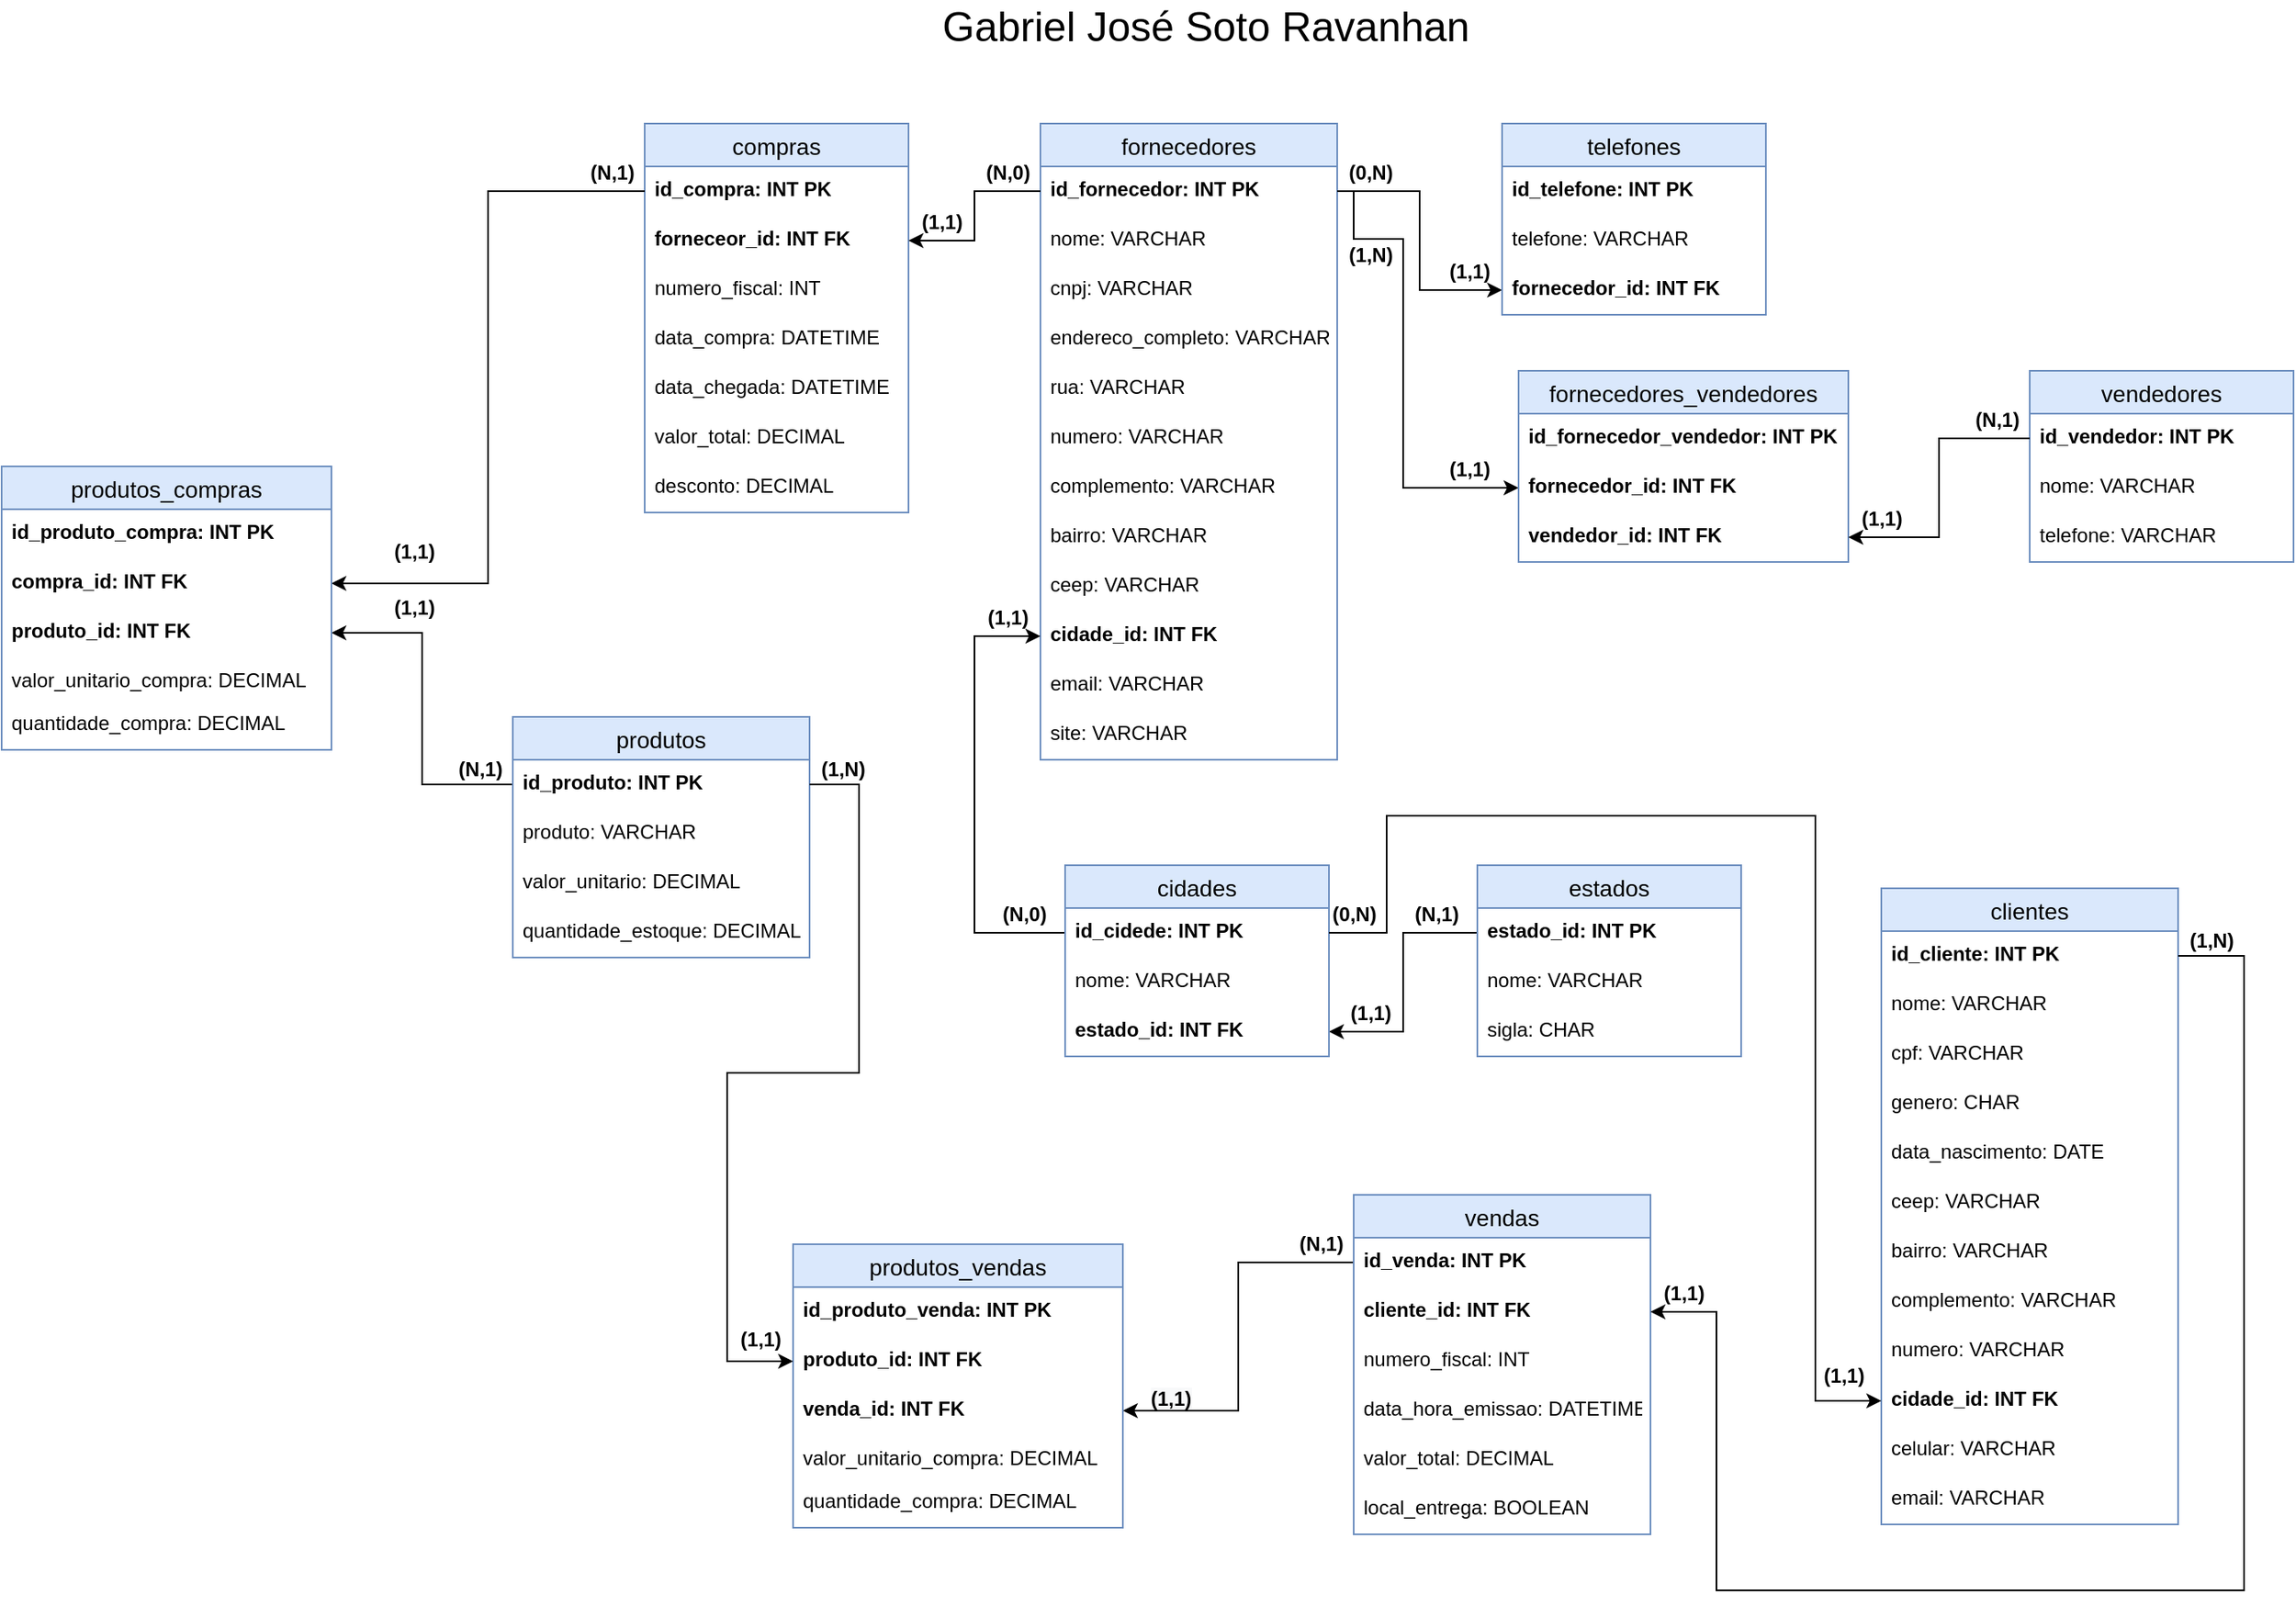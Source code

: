 <mxfile version="13.6.2" type="device"><diagram id="OH01MjVzHD3jkyM7bBqa" name="Página-1"><mxGraphModel dx="1919" dy="494" grid="1" gridSize="10" guides="1" tooltips="1" connect="1" arrows="1" fold="1" page="1" pageScale="1" pageWidth="827" pageHeight="1169" math="0" shadow="0"><root><mxCell id="0"/><mxCell id="1" parent="0"/><mxCell id="sbYKZyu0nqvrkt7NWcNo-18" style="edgeStyle=orthogonalEdgeStyle;rounded=0;orthogonalLoop=1;jettySize=auto;html=1;exitX=1;exitY=0.5;exitDx=0;exitDy=0;entryX=0;entryY=0.5;entryDx=0;entryDy=0;" parent="1" source="sbYKZyu0nqvrkt7NWcNo-2" target="sbYKZyu0nqvrkt7NWcNo-10" edge="1"><mxGeometry relative="1" as="geometry"/></mxCell><mxCell id="sbYKZyu0nqvrkt7NWcNo-1" value="fornecedores" style="swimlane;fontStyle=0;childLayout=stackLayout;horizontal=1;startSize=26;horizontalStack=0;resizeParent=1;resizeParentMax=0;resizeLast=0;collapsible=1;marginBottom=0;align=center;fontSize=14;fillColor=#dae8fc;strokeColor=#6c8ebf;" parent="1" vertex="1"><mxGeometry x="360" y="280" width="180" height="386" as="geometry"/></mxCell><mxCell id="sbYKZyu0nqvrkt7NWcNo-2" value="id_fornecedor: INT PK" style="text;strokeColor=none;fillColor=none;spacingLeft=4;spacingRight=4;overflow=hidden;rotatable=0;points=[[0,0.5],[1,0.5]];portConstraint=eastwest;fontSize=12;fontStyle=1" parent="sbYKZyu0nqvrkt7NWcNo-1" vertex="1"><mxGeometry y="26" width="180" height="30" as="geometry"/></mxCell><mxCell id="sbYKZyu0nqvrkt7NWcNo-3" value="nome: VARCHAR" style="text;strokeColor=none;fillColor=none;spacingLeft=4;spacingRight=4;overflow=hidden;rotatable=0;points=[[0,0.5],[1,0.5]];portConstraint=eastwest;fontSize=12;" parent="sbYKZyu0nqvrkt7NWcNo-1" vertex="1"><mxGeometry y="56" width="180" height="30" as="geometry"/></mxCell><mxCell id="sbYKZyu0nqvrkt7NWcNo-4" value="cnpj: VARCHAR" style="text;strokeColor=none;fillColor=none;spacingLeft=4;spacingRight=4;overflow=hidden;rotatable=0;points=[[0,0.5],[1,0.5]];portConstraint=eastwest;fontSize=12;" parent="sbYKZyu0nqvrkt7NWcNo-1" vertex="1"><mxGeometry y="86" width="180" height="30" as="geometry"/></mxCell><mxCell id="sbYKZyu0nqvrkt7NWcNo-5" value="endereco_completo: VARCHAR" style="text;strokeColor=none;fillColor=none;spacingLeft=4;spacingRight=4;overflow=hidden;rotatable=0;points=[[0,0.5],[1,0.5]];portConstraint=eastwest;fontSize=12;" parent="sbYKZyu0nqvrkt7NWcNo-1" vertex="1"><mxGeometry y="116" width="180" height="30" as="geometry"/></mxCell><mxCell id="CJlnCRzm79AXg1pE--94-15" value="rua: VARCHAR" style="text;strokeColor=none;fillColor=none;spacingLeft=4;spacingRight=4;overflow=hidden;rotatable=0;points=[[0,0.5],[1,0.5]];portConstraint=eastwest;fontSize=12;" parent="sbYKZyu0nqvrkt7NWcNo-1" vertex="1"><mxGeometry y="146" width="180" height="30" as="geometry"/></mxCell><mxCell id="CJlnCRzm79AXg1pE--94-14" value="numero: VARCHAR" style="text;strokeColor=none;fillColor=none;spacingLeft=4;spacingRight=4;overflow=hidden;rotatable=0;points=[[0,0.5],[1,0.5]];portConstraint=eastwest;fontSize=12;" parent="sbYKZyu0nqvrkt7NWcNo-1" vertex="1"><mxGeometry y="176" width="180" height="30" as="geometry"/></mxCell><mxCell id="CJlnCRzm79AXg1pE--94-16" value="complemento: VARCHAR" style="text;strokeColor=none;fillColor=none;spacingLeft=4;spacingRight=4;overflow=hidden;rotatable=0;points=[[0,0.5],[1,0.5]];portConstraint=eastwest;fontSize=12;" parent="sbYKZyu0nqvrkt7NWcNo-1" vertex="1"><mxGeometry y="206" width="180" height="30" as="geometry"/></mxCell><mxCell id="CJlnCRzm79AXg1pE--94-18" value="bairro: VARCHAR" style="text;strokeColor=none;fillColor=none;spacingLeft=4;spacingRight=4;overflow=hidden;rotatable=0;points=[[0,0.5],[1,0.5]];portConstraint=eastwest;fontSize=12;" parent="sbYKZyu0nqvrkt7NWcNo-1" vertex="1"><mxGeometry y="236" width="180" height="30" as="geometry"/></mxCell><mxCell id="CJlnCRzm79AXg1pE--94-19" value="ceep: VARCHAR" style="text;strokeColor=none;fillColor=none;spacingLeft=4;spacingRight=4;overflow=hidden;rotatable=0;points=[[0,0.5],[1,0.5]];portConstraint=eastwest;fontSize=12;" parent="sbYKZyu0nqvrkt7NWcNo-1" vertex="1"><mxGeometry y="266" width="180" height="30" as="geometry"/></mxCell><mxCell id="CJlnCRzm79AXg1pE--94-17" value="cidade_id: INT FK" style="text;strokeColor=none;fillColor=none;spacingLeft=4;spacingRight=4;overflow=hidden;rotatable=0;points=[[0,0.5],[1,0.5]];portConstraint=eastwest;fontSize=12;fontStyle=1" parent="sbYKZyu0nqvrkt7NWcNo-1" vertex="1"><mxGeometry y="296" width="180" height="30" as="geometry"/></mxCell><mxCell id="sbYKZyu0nqvrkt7NWcNo-6" value="email: VARCHAR" style="text;strokeColor=none;fillColor=none;spacingLeft=4;spacingRight=4;overflow=hidden;rotatable=0;points=[[0,0.5],[1,0.5]];portConstraint=eastwest;fontSize=12;" parent="sbYKZyu0nqvrkt7NWcNo-1" vertex="1"><mxGeometry y="326" width="180" height="30" as="geometry"/></mxCell><mxCell id="sbYKZyu0nqvrkt7NWcNo-16" value="site: VARCHAR" style="text;strokeColor=none;fillColor=none;spacingLeft=4;spacingRight=4;overflow=hidden;rotatable=0;points=[[0,0.5],[1,0.5]];portConstraint=eastwest;fontSize=12;" parent="sbYKZyu0nqvrkt7NWcNo-1" vertex="1"><mxGeometry y="356" width="180" height="30" as="geometry"/></mxCell><mxCell id="sbYKZyu0nqvrkt7NWcNo-7" value="telefones" style="swimlane;fontStyle=0;childLayout=stackLayout;horizontal=1;startSize=26;horizontalStack=0;resizeParent=1;resizeParentMax=0;resizeLast=0;collapsible=1;marginBottom=0;align=center;fontSize=14;fillColor=#dae8fc;strokeColor=#6c8ebf;" parent="1" vertex="1"><mxGeometry x="640" y="280" width="160" height="116" as="geometry"/></mxCell><mxCell id="sbYKZyu0nqvrkt7NWcNo-8" value="id_telefone: INT PK" style="text;strokeColor=none;fillColor=none;spacingLeft=4;spacingRight=4;overflow=hidden;rotatable=0;points=[[0,0.5],[1,0.5]];portConstraint=eastwest;fontSize=12;fontStyle=1" parent="sbYKZyu0nqvrkt7NWcNo-7" vertex="1"><mxGeometry y="26" width="160" height="30" as="geometry"/></mxCell><mxCell id="sbYKZyu0nqvrkt7NWcNo-9" value="telefone: VARCHAR" style="text;strokeColor=none;fillColor=none;spacingLeft=4;spacingRight=4;overflow=hidden;rotatable=0;points=[[0,0.5],[1,0.5]];portConstraint=eastwest;fontSize=12;" parent="sbYKZyu0nqvrkt7NWcNo-7" vertex="1"><mxGeometry y="56" width="160" height="30" as="geometry"/></mxCell><mxCell id="sbYKZyu0nqvrkt7NWcNo-10" value="fornecedor_id: INT FK" style="text;strokeColor=none;fillColor=none;spacingLeft=4;spacingRight=4;overflow=hidden;rotatable=0;points=[[0,0.5],[1,0.5]];portConstraint=eastwest;fontSize=12;fontStyle=1" parent="sbYKZyu0nqvrkt7NWcNo-7" vertex="1"><mxGeometry y="86" width="160" height="30" as="geometry"/></mxCell><mxCell id="sbYKZyu0nqvrkt7NWcNo-20" value="compras" style="swimlane;fontStyle=0;childLayout=stackLayout;horizontal=1;startSize=26;horizontalStack=0;resizeParent=1;resizeParentMax=0;resizeLast=0;collapsible=1;marginBottom=0;align=center;fontSize=14;fillColor=#dae8fc;strokeColor=#6c8ebf;" parent="1" vertex="1"><mxGeometry x="120" y="280" width="160" height="236" as="geometry"/></mxCell><mxCell id="sbYKZyu0nqvrkt7NWcNo-21" value="id_compra: INT PK" style="text;strokeColor=none;fillColor=none;spacingLeft=4;spacingRight=4;overflow=hidden;rotatable=0;points=[[0,0.5],[1,0.5]];portConstraint=eastwest;fontSize=12;fontStyle=1" parent="sbYKZyu0nqvrkt7NWcNo-20" vertex="1"><mxGeometry y="26" width="160" height="30" as="geometry"/></mxCell><mxCell id="sbYKZyu0nqvrkt7NWcNo-23" value="forneceor_id: INT FK" style="text;strokeColor=none;fillColor=none;spacingLeft=4;spacingRight=4;overflow=hidden;rotatable=0;points=[[0,0.5],[1,0.5]];portConstraint=eastwest;fontSize=12;fontStyle=1" parent="sbYKZyu0nqvrkt7NWcNo-20" vertex="1"><mxGeometry y="56" width="160" height="30" as="geometry"/></mxCell><mxCell id="sbYKZyu0nqvrkt7NWcNo-25" value="numero_fiscal: INT" style="text;strokeColor=none;fillColor=none;spacingLeft=4;spacingRight=4;overflow=hidden;rotatable=0;points=[[0,0.5],[1,0.5]];portConstraint=eastwest;fontSize=12;" parent="sbYKZyu0nqvrkt7NWcNo-20" vertex="1"><mxGeometry y="86" width="160" height="30" as="geometry"/></mxCell><mxCell id="sbYKZyu0nqvrkt7NWcNo-26" value="data_compra: DATETIME" style="text;strokeColor=none;fillColor=none;spacingLeft=4;spacingRight=4;overflow=hidden;rotatable=0;points=[[0,0.5],[1,0.5]];portConstraint=eastwest;fontSize=12;" parent="sbYKZyu0nqvrkt7NWcNo-20" vertex="1"><mxGeometry y="116" width="160" height="30" as="geometry"/></mxCell><mxCell id="sbYKZyu0nqvrkt7NWcNo-27" value="data_chegada: DATETIME" style="text;strokeColor=none;fillColor=none;spacingLeft=4;spacingRight=4;overflow=hidden;rotatable=0;points=[[0,0.5],[1,0.5]];portConstraint=eastwest;fontSize=12;" parent="sbYKZyu0nqvrkt7NWcNo-20" vertex="1"><mxGeometry y="146" width="160" height="30" as="geometry"/></mxCell><mxCell id="sbYKZyu0nqvrkt7NWcNo-34" value="valor_total: DECIMAL" style="text;strokeColor=none;fillColor=none;spacingLeft=4;spacingRight=4;overflow=hidden;rotatable=0;points=[[0,0.5],[1,0.5]];portConstraint=eastwest;fontSize=12;" parent="sbYKZyu0nqvrkt7NWcNo-20" vertex="1"><mxGeometry y="176" width="160" height="30" as="geometry"/></mxCell><mxCell id="sbYKZyu0nqvrkt7NWcNo-28" value="desconto: DECIMAL" style="text;strokeColor=none;fillColor=none;spacingLeft=4;spacingRight=4;overflow=hidden;rotatable=0;points=[[0,0.5],[1,0.5]];portConstraint=eastwest;fontSize=12;" parent="sbYKZyu0nqvrkt7NWcNo-20" vertex="1"><mxGeometry y="206" width="160" height="30" as="geometry"/></mxCell><mxCell id="sbYKZyu0nqvrkt7NWcNo-24" style="edgeStyle=orthogonalEdgeStyle;rounded=0;orthogonalLoop=1;jettySize=auto;html=1;exitX=0;exitY=0.5;exitDx=0;exitDy=0;entryX=1;entryY=0.5;entryDx=0;entryDy=0;" parent="1" source="sbYKZyu0nqvrkt7NWcNo-2" target="sbYKZyu0nqvrkt7NWcNo-23" edge="1"><mxGeometry relative="1" as="geometry"/></mxCell><mxCell id="2" value="&lt;b&gt;(N,1)&lt;/b&gt;" style="text;html=1;align=center;verticalAlign=middle;resizable=0;points=[];autosize=1;" parent="1" vertex="1"><mxGeometry x="920" y="450" width="40" height="20" as="geometry"/></mxCell><mxCell id="L8aj0vU6gzaHdhE3xWHx-2" value="&lt;b&gt;(1,1)&lt;/b&gt;" style="text;html=1;align=center;verticalAlign=middle;resizable=0;points=[];autosize=1;" parent="1" vertex="1"><mxGeometry x="600" y="360" width="40" height="20" as="geometry"/></mxCell><mxCell id="L8aj0vU6gzaHdhE3xWHx-3" value="&lt;b&gt;(1,N)&lt;/b&gt;" style="text;html=1;align=center;verticalAlign=middle;resizable=0;points=[];autosize=1;" parent="1" vertex="1"><mxGeometry x="540" y="350" width="40" height="20" as="geometry"/></mxCell><mxCell id="L8aj0vU6gzaHdhE3xWHx-11" style="edgeStyle=orthogonalEdgeStyle;rounded=0;orthogonalLoop=1;jettySize=auto;html=1;exitX=1;exitY=0.5;exitDx=0;exitDy=0;entryX=0;entryY=0.5;entryDx=0;entryDy=0;" parent="1" source="sbYKZyu0nqvrkt7NWcNo-2" target="L8aj0vU6gzaHdhE3xWHx-6" edge="1"><mxGeometry relative="1" as="geometry"><Array as="points"><mxPoint x="550" y="321"/><mxPoint x="550" y="350"/><mxPoint x="580" y="350"/><mxPoint x="580" y="501"/></Array></mxGeometry></mxCell><mxCell id="sbYKZyu0nqvrkt7NWcNo-11" value="vendedores" style="swimlane;fontStyle=0;childLayout=stackLayout;horizontal=1;startSize=26;horizontalStack=0;resizeParent=1;resizeParentMax=0;resizeLast=0;collapsible=1;marginBottom=0;align=center;fontSize=14;fillColor=#dae8fc;strokeColor=#6c8ebf;" parent="1" vertex="1"><mxGeometry x="960" y="430" width="160" height="116" as="geometry"/></mxCell><mxCell id="sbYKZyu0nqvrkt7NWcNo-12" value="id_vendedor: INT PK" style="text;strokeColor=none;fillColor=none;spacingLeft=4;spacingRight=4;overflow=hidden;rotatable=0;points=[[0,0.5],[1,0.5]];portConstraint=eastwest;fontSize=12;fontStyle=1" parent="sbYKZyu0nqvrkt7NWcNo-11" vertex="1"><mxGeometry y="26" width="160" height="30" as="geometry"/></mxCell><mxCell id="sbYKZyu0nqvrkt7NWcNo-13" value="nome: VARCHAR" style="text;strokeColor=none;fillColor=none;spacingLeft=4;spacingRight=4;overflow=hidden;rotatable=0;points=[[0,0.5],[1,0.5]];portConstraint=eastwest;fontSize=12;" parent="sbYKZyu0nqvrkt7NWcNo-11" vertex="1"><mxGeometry y="56" width="160" height="30" as="geometry"/></mxCell><mxCell id="sbYKZyu0nqvrkt7NWcNo-14" value="telefone: VARCHAR" style="text;strokeColor=none;fillColor=none;spacingLeft=4;spacingRight=4;overflow=hidden;rotatable=0;points=[[0,0.5],[1,0.5]];portConstraint=eastwest;fontSize=12;" parent="sbYKZyu0nqvrkt7NWcNo-11" vertex="1"><mxGeometry y="86" width="160" height="30" as="geometry"/></mxCell><mxCell id="L8aj0vU6gzaHdhE3xWHx-4" value="fornecedores_vendedores" style="swimlane;fontStyle=0;childLayout=stackLayout;horizontal=1;startSize=26;horizontalStack=0;resizeParent=1;resizeParentMax=0;resizeLast=0;collapsible=1;marginBottom=0;align=center;fontSize=14;fillColor=#dae8fc;strokeColor=#6c8ebf;" parent="1" vertex="1"><mxGeometry x="650" y="430" width="200" height="116" as="geometry"/></mxCell><mxCell id="L8aj0vU6gzaHdhE3xWHx-5" value="id_fornecedor_vendedor: INT PK" style="text;strokeColor=none;fillColor=none;spacingLeft=4;spacingRight=4;overflow=hidden;rotatable=0;points=[[0,0.5],[1,0.5]];portConstraint=eastwest;fontSize=12;fontStyle=1" parent="L8aj0vU6gzaHdhE3xWHx-4" vertex="1"><mxGeometry y="26" width="200" height="30" as="geometry"/></mxCell><mxCell id="L8aj0vU6gzaHdhE3xWHx-6" value="fornecedor_id: INT FK" style="text;strokeColor=none;fillColor=none;spacingLeft=4;spacingRight=4;overflow=hidden;rotatable=0;points=[[0,0.5],[1,0.5]];portConstraint=eastwest;fontSize=12;fontStyle=1" parent="L8aj0vU6gzaHdhE3xWHx-4" vertex="1"><mxGeometry y="56" width="200" height="30" as="geometry"/></mxCell><mxCell id="L8aj0vU6gzaHdhE3xWHx-7" value="vendedor_id: INT FK" style="text;strokeColor=none;fillColor=none;spacingLeft=4;spacingRight=4;overflow=hidden;rotatable=0;points=[[0,0.5],[1,0.5]];portConstraint=eastwest;fontSize=12;fontStyle=1" parent="L8aj0vU6gzaHdhE3xWHx-4" vertex="1"><mxGeometry y="86" width="200" height="30" as="geometry"/></mxCell><mxCell id="L8aj0vU6gzaHdhE3xWHx-12" style="edgeStyle=orthogonalEdgeStyle;rounded=0;orthogonalLoop=1;jettySize=auto;html=1;exitX=0;exitY=0.5;exitDx=0;exitDy=0;entryX=1;entryY=0.5;entryDx=0;entryDy=0;" parent="1" source="sbYKZyu0nqvrkt7NWcNo-12" target="L8aj0vU6gzaHdhE3xWHx-7" edge="1"><mxGeometry relative="1" as="geometry"><mxPoint x="960" y="471" as="sourcePoint"/><mxPoint x="910" y="506" as="targetPoint"/></mxGeometry></mxCell><mxCell id="L8aj0vU6gzaHdhE3xWHx-13" value="&lt;b&gt;(1,1)&lt;/b&gt;" style="text;html=1;align=center;verticalAlign=middle;resizable=0;points=[];autosize=1;" parent="1" vertex="1"><mxGeometry x="600" y="480" width="40" height="20" as="geometry"/></mxCell><mxCell id="L8aj0vU6gzaHdhE3xWHx-14" value="&lt;b&gt;(1,1)&lt;/b&gt;" style="text;html=1;align=center;verticalAlign=middle;resizable=0;points=[];autosize=1;" parent="1" vertex="1"><mxGeometry x="850" y="510" width="40" height="20" as="geometry"/></mxCell><mxCell id="L8aj0vU6gzaHdhE3xWHx-15" value="&lt;b&gt;(0,N)&lt;/b&gt;" style="text;html=1;align=center;verticalAlign=middle;resizable=0;points=[];autosize=1;" parent="1" vertex="1"><mxGeometry x="540" y="300" width="40" height="20" as="geometry"/></mxCell><mxCell id="L8aj0vU6gzaHdhE3xWHx-16" value="&lt;b&gt;(N,0)&lt;/b&gt;" style="text;html=1;align=center;verticalAlign=middle;resizable=0;points=[];autosize=1;" parent="1" vertex="1"><mxGeometry x="320" y="300" width="40" height="20" as="geometry"/></mxCell><mxCell id="L8aj0vU6gzaHdhE3xWHx-17" value="&lt;b&gt;(1,1)&lt;/b&gt;" style="text;html=1;align=center;verticalAlign=middle;resizable=0;points=[];autosize=1;" parent="1" vertex="1"><mxGeometry x="280" y="330" width="40" height="20" as="geometry"/></mxCell><mxCell id="L8aj0vU6gzaHdhE3xWHx-18" value="&lt;b&gt;(N,1)&lt;/b&gt;" style="text;html=1;align=center;verticalAlign=middle;resizable=0;points=[];autosize=1;" parent="1" vertex="1"><mxGeometry y="662" width="40" height="20" as="geometry"/></mxCell><mxCell id="L8aj0vU6gzaHdhE3xWHx-19" value="&lt;b&gt;(N,1)&lt;/b&gt;" style="text;html=1;align=center;verticalAlign=middle;resizable=0;points=[];autosize=1;" parent="1" vertex="1"><mxGeometry x="80" y="300" width="40" height="20" as="geometry"/></mxCell><mxCell id="L8aj0vU6gzaHdhE3xWHx-25" style="edgeStyle=orthogonalEdgeStyle;rounded=0;orthogonalLoop=1;jettySize=auto;html=1;exitX=0;exitY=0.5;exitDx=0;exitDy=0;entryX=1;entryY=0.5;entryDx=0;entryDy=0;" parent="1" source="sbYKZyu0nqvrkt7NWcNo-21" target="L8aj0vU6gzaHdhE3xWHx-24" edge="1"><mxGeometry relative="1" as="geometry"><mxPoint x="120" y="501" as="sourcePoint"/></mxGeometry></mxCell><mxCell id="L8aj0vU6gzaHdhE3xWHx-27" value="&lt;b&gt;(1,1)&lt;/b&gt;" style="text;html=1;align=center;verticalAlign=middle;resizable=0;points=[];autosize=1;" parent="1" vertex="1"><mxGeometry x="-40" y="530" width="40" height="20" as="geometry"/></mxCell><mxCell id="L8aj0vU6gzaHdhE3xWHx-28" style="edgeStyle=orthogonalEdgeStyle;rounded=0;orthogonalLoop=1;jettySize=auto;html=1;exitX=0;exitY=0.5;exitDx=0;exitDy=0;entryX=1;entryY=0.5;entryDx=0;entryDy=0;" parent="1" source="sbYKZyu0nqvrkt7NWcNo-30" target="L8aj0vU6gzaHdhE3xWHx-26" edge="1"><mxGeometry relative="1" as="geometry"/></mxCell><mxCell id="L8aj0vU6gzaHdhE3xWHx-29" value="&lt;b&gt;(1,1)&lt;/b&gt;" style="text;html=1;align=center;verticalAlign=middle;resizable=0;points=[];autosize=1;" parent="1" vertex="1"><mxGeometry x="-40" y="564" width="40" height="20" as="geometry"/></mxCell><mxCell id="L8aj0vU6gzaHdhE3xWHx-30" value="&lt;b&gt;(1,N)&lt;/b&gt;" style="text;html=1;align=center;verticalAlign=middle;resizable=0;points=[];autosize=1;" parent="1" vertex="1"><mxGeometry x="220" y="662" width="40" height="20" as="geometry"/></mxCell><mxCell id="L8aj0vU6gzaHdhE3xWHx-31" value="&lt;b&gt;(N,1)&lt;/b&gt;" style="text;html=1;align=center;verticalAlign=middle;resizable=0;points=[];autosize=1;" parent="1" vertex="1"><mxGeometry x="510" y="950" width="40" height="20" as="geometry"/></mxCell><mxCell id="L8aj0vU6gzaHdhE3xWHx-32" value="&lt;b&gt;(1,1)&lt;/b&gt;" style="text;html=1;align=center;verticalAlign=middle;resizable=0;points=[];autosize=1;" parent="1" vertex="1"><mxGeometry x="730" y="980" width="40" height="20" as="geometry"/></mxCell><mxCell id="L8aj0vU6gzaHdhE3xWHx-33" value="&lt;b&gt;(1,N)&lt;/b&gt;" style="text;html=1;align=center;verticalAlign=middle;resizable=0;points=[];autosize=1;" parent="1" vertex="1"><mxGeometry x="1050" y="766" width="40" height="20" as="geometry"/></mxCell><mxCell id="L8aj0vU6gzaHdhE3xWHx-20" value="produtos_compras" style="swimlane;fontStyle=0;childLayout=stackLayout;horizontal=1;startSize=26;horizontalStack=0;resizeParent=1;resizeParentMax=0;resizeLast=0;collapsible=1;marginBottom=0;align=center;fontSize=14;fillColor=#dae8fc;strokeColor=#6c8ebf;" parent="1" vertex="1"><mxGeometry x="-270" y="488" width="200" height="172" as="geometry"/></mxCell><mxCell id="L8aj0vU6gzaHdhE3xWHx-22" value="id_produto_compra: INT PK" style="text;strokeColor=none;fillColor=none;spacingLeft=4;spacingRight=4;overflow=hidden;rotatable=0;points=[[0,0.5],[1,0.5]];portConstraint=eastwest;fontSize=12;fontStyle=1" parent="L8aj0vU6gzaHdhE3xWHx-20" vertex="1"><mxGeometry y="26" width="200" height="30" as="geometry"/></mxCell><mxCell id="L8aj0vU6gzaHdhE3xWHx-24" value="compra_id: INT FK" style="text;strokeColor=none;fillColor=none;spacingLeft=4;spacingRight=4;overflow=hidden;rotatable=0;points=[[0,0.5],[1,0.5]];portConstraint=eastwest;fontSize=12;fontStyle=1" parent="L8aj0vU6gzaHdhE3xWHx-20" vertex="1"><mxGeometry y="56" width="200" height="30" as="geometry"/></mxCell><mxCell id="L8aj0vU6gzaHdhE3xWHx-26" value="produto_id: INT FK" style="text;strokeColor=none;fillColor=none;spacingLeft=4;spacingRight=4;overflow=hidden;rotatable=0;points=[[0,0.5],[1,0.5]];portConstraint=eastwest;fontSize=12;fontStyle=1" parent="L8aj0vU6gzaHdhE3xWHx-20" vertex="1"><mxGeometry y="86" width="200" height="30" as="geometry"/></mxCell><mxCell id="bOaEDMcNIX2mCY8Ay3BY-4" value="valor_unitario_compra: DECIMAL" style="text;strokeColor=none;fillColor=none;spacingLeft=4;spacingRight=4;overflow=hidden;rotatable=0;points=[[0,0.5],[1,0.5]];portConstraint=eastwest;fontSize=12;" parent="L8aj0vU6gzaHdhE3xWHx-20" vertex="1"><mxGeometry y="116" width="200" height="26" as="geometry"/></mxCell><mxCell id="bOaEDMcNIX2mCY8Ay3BY-5" value="quantidade_compra: DECIMAL" style="text;strokeColor=none;fillColor=none;spacingLeft=4;spacingRight=4;overflow=hidden;rotatable=0;points=[[0,0.5],[1,0.5]];portConstraint=eastwest;fontSize=12;" parent="L8aj0vU6gzaHdhE3xWHx-20" vertex="1"><mxGeometry y="142" width="200" height="30" as="geometry"/></mxCell><mxCell id="qhsv7cxhsdmHOFdaoJaV-8" value="&lt;b&gt;(1,1)&lt;/b&gt;" style="text;html=1;align=center;verticalAlign=middle;resizable=0;points=[];autosize=1;" parent="1" vertex="1"><mxGeometry x="170" y="1008" width="40" height="20" as="geometry"/></mxCell><mxCell id="qhsv7cxhsdmHOFdaoJaV-9" value="&lt;span style=&quot;color: rgb(0 , 0 , 0) ; font-family: &amp;#34;helvetica&amp;#34; ; font-size: 12px ; font-style: normal ; letter-spacing: normal ; text-align: center ; text-indent: 0px ; text-transform: none ; word-spacing: 0px ; background-color: rgb(248 , 249 , 250) ; display: inline ; float: none&quot;&gt;&lt;b&gt;(1,1)&lt;/b&gt;&lt;/span&gt;" style="text;whiteSpace=wrap;html=1;" parent="1" vertex="1"><mxGeometry x="425" y="1040" width="50" height="30" as="geometry"/></mxCell><mxCell id="bOaEDMcNIX2mCY8Ay3BY-6" value="&lt;font style=&quot;font-size: 25px&quot;&gt;Gabriel José Soto Ravanhan&lt;/font&gt;" style="text;html=1;align=center;verticalAlign=middle;resizable=0;points=[];autosize=1;" parent="1" vertex="1"><mxGeometry x="290" y="210" width="340" height="20" as="geometry"/></mxCell><mxCell id="sbYKZyu0nqvrkt7NWcNo-29" value="produtos" style="swimlane;fontStyle=0;childLayout=stackLayout;horizontal=1;startSize=26;horizontalStack=0;resizeParent=1;resizeParentMax=0;resizeLast=0;collapsible=1;marginBottom=0;align=center;fontSize=14;fillColor=#dae8fc;strokeColor=#6c8ebf;" parent="1" vertex="1"><mxGeometry x="40" y="640" width="180" height="146" as="geometry"/></mxCell><mxCell id="sbYKZyu0nqvrkt7NWcNo-30" value="id_produto: INT PK" style="text;strokeColor=none;fillColor=none;spacingLeft=4;spacingRight=4;overflow=hidden;rotatable=0;points=[[0,0.5],[1,0.5]];portConstraint=eastwest;fontSize=12;fontStyle=1" parent="sbYKZyu0nqvrkt7NWcNo-29" vertex="1"><mxGeometry y="26" width="180" height="30" as="geometry"/></mxCell><mxCell id="sbYKZyu0nqvrkt7NWcNo-31" value="produto: VARCHAR" style="text;strokeColor=none;fillColor=none;spacingLeft=4;spacingRight=4;overflow=hidden;rotatable=0;points=[[0,0.5],[1,0.5]];portConstraint=eastwest;fontSize=12;" parent="sbYKZyu0nqvrkt7NWcNo-29" vertex="1"><mxGeometry y="56" width="180" height="30" as="geometry"/></mxCell><mxCell id="sbYKZyu0nqvrkt7NWcNo-32" value="valor_unitario: DECIMAL" style="text;strokeColor=none;fillColor=none;spacingLeft=4;spacingRight=4;overflow=hidden;rotatable=0;points=[[0,0.5],[1,0.5]];portConstraint=eastwest;fontSize=12;" parent="sbYKZyu0nqvrkt7NWcNo-29" vertex="1"><mxGeometry y="86" width="180" height="30" as="geometry"/></mxCell><mxCell id="sbYKZyu0nqvrkt7NWcNo-33" value="quantidade_estoque: DECIMAL" style="text;strokeColor=none;fillColor=none;spacingLeft=4;spacingRight=4;overflow=hidden;rotatable=0;points=[[0,0.5],[1,0.5]];portConstraint=eastwest;fontSize=12;" parent="sbYKZyu0nqvrkt7NWcNo-29" vertex="1"><mxGeometry y="116" width="180" height="30" as="geometry"/></mxCell><mxCell id="CJlnCRzm79AXg1pE--94-3" style="edgeStyle=orthogonalEdgeStyle;rounded=0;orthogonalLoop=1;jettySize=auto;html=1;exitX=0;exitY=0.5;exitDx=0;exitDy=0;entryX=1;entryY=0.5;entryDx=0;entryDy=0;" parent="1" source="sbYKZyu0nqvrkt7NWcNo-47" target="qhsv7cxhsdmHOFdaoJaV-5" edge="1"><mxGeometry relative="1" as="geometry"/></mxCell><mxCell id="sbYKZyu0nqvrkt7NWcNo-46" value="vendas" style="swimlane;fontStyle=0;childLayout=stackLayout;horizontal=1;startSize=26;horizontalStack=0;resizeParent=1;resizeParentMax=0;resizeLast=0;collapsible=1;marginBottom=0;align=center;fontSize=14;fillColor=#dae8fc;strokeColor=#6c8ebf;" parent="1" vertex="1"><mxGeometry x="550" y="930" width="180" height="206" as="geometry"/></mxCell><mxCell id="sbYKZyu0nqvrkt7NWcNo-47" value="id_venda: INT PK" style="text;strokeColor=none;fillColor=none;spacingLeft=4;spacingRight=4;overflow=hidden;rotatable=0;points=[[0,0.5],[1,0.5]];portConstraint=eastwest;fontSize=12;fontStyle=1" parent="sbYKZyu0nqvrkt7NWcNo-46" vertex="1"><mxGeometry y="26" width="180" height="30" as="geometry"/></mxCell><mxCell id="sbYKZyu0nqvrkt7NWcNo-52" value="cliente_id: INT FK" style="text;strokeColor=none;fillColor=none;spacingLeft=4;spacingRight=4;overflow=hidden;rotatable=0;points=[[0,0.5],[1,0.5]];portConstraint=eastwest;fontSize=12;fontStyle=1" parent="sbYKZyu0nqvrkt7NWcNo-46" vertex="1"><mxGeometry y="56" width="180" height="30" as="geometry"/></mxCell><mxCell id="sbYKZyu0nqvrkt7NWcNo-48" value="numero_fiscal: INT" style="text;strokeColor=none;fillColor=none;spacingLeft=4;spacingRight=4;overflow=hidden;rotatable=0;points=[[0,0.5],[1,0.5]];portConstraint=eastwest;fontSize=12;" parent="sbYKZyu0nqvrkt7NWcNo-46" vertex="1"><mxGeometry y="86" width="180" height="30" as="geometry"/></mxCell><mxCell id="sbYKZyu0nqvrkt7NWcNo-49" value="data_hora_emissao: DATETIME" style="text;strokeColor=none;fillColor=none;spacingLeft=4;spacingRight=4;overflow=hidden;rotatable=0;points=[[0,0.5],[1,0.5]];portConstraint=eastwest;fontSize=12;" parent="sbYKZyu0nqvrkt7NWcNo-46" vertex="1"><mxGeometry y="116" width="180" height="30" as="geometry"/></mxCell><mxCell id="sbYKZyu0nqvrkt7NWcNo-50" value="valor_total: DECIMAL" style="text;strokeColor=none;fillColor=none;spacingLeft=4;spacingRight=4;overflow=hidden;rotatable=0;points=[[0,0.5],[1,0.5]];portConstraint=eastwest;fontSize=12;" parent="sbYKZyu0nqvrkt7NWcNo-46" vertex="1"><mxGeometry y="146" width="180" height="30" as="geometry"/></mxCell><mxCell id="sbYKZyu0nqvrkt7NWcNo-51" value="local_entrega: BOOLEAN" style="text;strokeColor=none;fillColor=none;spacingLeft=4;spacingRight=4;overflow=hidden;rotatable=0;points=[[0,0.5],[1,0.5]];portConstraint=eastwest;fontSize=12;" parent="sbYKZyu0nqvrkt7NWcNo-46" vertex="1"><mxGeometry y="176" width="180" height="30" as="geometry"/></mxCell><mxCell id="sbYKZyu0nqvrkt7NWcNo-37" value="clientes" style="swimlane;fontStyle=0;childLayout=stackLayout;horizontal=1;startSize=26;horizontalStack=0;resizeParent=1;resizeParentMax=0;resizeLast=0;collapsible=1;marginBottom=0;align=center;fontSize=14;fillColor=#dae8fc;strokeColor=#6c8ebf;" parent="1" vertex="1"><mxGeometry x="870" y="744" width="180" height="386" as="geometry"/></mxCell><mxCell id="sbYKZyu0nqvrkt7NWcNo-38" value="id_cliente: INT PK" style="text;strokeColor=none;fillColor=none;spacingLeft=4;spacingRight=4;overflow=hidden;rotatable=0;points=[[0,0.5],[1,0.5]];portConstraint=eastwest;fontSize=12;fontStyle=1" parent="sbYKZyu0nqvrkt7NWcNo-37" vertex="1"><mxGeometry y="26" width="180" height="30" as="geometry"/></mxCell><mxCell id="sbYKZyu0nqvrkt7NWcNo-39" value="nome: VARCHAR" style="text;strokeColor=none;fillColor=none;spacingLeft=4;spacingRight=4;overflow=hidden;rotatable=0;points=[[0,0.5],[1,0.5]];portConstraint=eastwest;fontSize=12;" parent="sbYKZyu0nqvrkt7NWcNo-37" vertex="1"><mxGeometry y="56" width="180" height="30" as="geometry"/></mxCell><mxCell id="sbYKZyu0nqvrkt7NWcNo-40" value="cpf: VARCHAR" style="text;strokeColor=none;fillColor=none;spacingLeft=4;spacingRight=4;overflow=hidden;rotatable=0;points=[[0,0.5],[1,0.5]];portConstraint=eastwest;fontSize=12;" parent="sbYKZyu0nqvrkt7NWcNo-37" vertex="1"><mxGeometry y="86" width="180" height="30" as="geometry"/></mxCell><mxCell id="sbYKZyu0nqvrkt7NWcNo-41" value="genero: CHAR" style="text;strokeColor=none;fillColor=none;spacingLeft=4;spacingRight=4;overflow=hidden;rotatable=0;points=[[0,0.5],[1,0.5]];portConstraint=eastwest;fontSize=12;" parent="sbYKZyu0nqvrkt7NWcNo-37" vertex="1"><mxGeometry y="116" width="180" height="30" as="geometry"/></mxCell><mxCell id="sbYKZyu0nqvrkt7NWcNo-42" value="data_nascimento: DATE" style="text;strokeColor=none;fillColor=none;spacingLeft=4;spacingRight=4;overflow=hidden;rotatable=0;points=[[0,0.5],[1,0.5]];portConstraint=eastwest;fontSize=12;" parent="sbYKZyu0nqvrkt7NWcNo-37" vertex="1"><mxGeometry y="146" width="180" height="30" as="geometry"/></mxCell><mxCell id="AmGhqdgInfG7A8AxiOq4-7" value="ceep: VARCHAR" style="text;strokeColor=none;fillColor=none;spacingLeft=4;spacingRight=4;overflow=hidden;rotatable=0;points=[[0,0.5],[1,0.5]];portConstraint=eastwest;fontSize=12;" parent="sbYKZyu0nqvrkt7NWcNo-37" vertex="1"><mxGeometry y="176" width="180" height="30" as="geometry"/></mxCell><mxCell id="AmGhqdgInfG7A8AxiOq4-6" value="bairro: VARCHAR" style="text;strokeColor=none;fillColor=none;spacingLeft=4;spacingRight=4;overflow=hidden;rotatable=0;points=[[0,0.5],[1,0.5]];portConstraint=eastwest;fontSize=12;" parent="sbYKZyu0nqvrkt7NWcNo-37" vertex="1"><mxGeometry y="206" width="180" height="30" as="geometry"/></mxCell><mxCell id="AmGhqdgInfG7A8AxiOq4-5" value="complemento: VARCHAR" style="text;strokeColor=none;fillColor=none;spacingLeft=4;spacingRight=4;overflow=hidden;rotatable=0;points=[[0,0.5],[1,0.5]];portConstraint=eastwest;fontSize=12;" parent="sbYKZyu0nqvrkt7NWcNo-37" vertex="1"><mxGeometry y="236" width="180" height="30" as="geometry"/></mxCell><mxCell id="AmGhqdgInfG7A8AxiOq4-4" value="numero: VARCHAR" style="text;strokeColor=none;fillColor=none;spacingLeft=4;spacingRight=4;overflow=hidden;rotatable=0;points=[[0,0.5],[1,0.5]];portConstraint=eastwest;fontSize=12;" parent="sbYKZyu0nqvrkt7NWcNo-37" vertex="1"><mxGeometry y="266" width="180" height="30" as="geometry"/></mxCell><mxCell id="AmGhqdgInfG7A8AxiOq4-9" value="cidade_id: INT FK" style="text;strokeColor=none;fillColor=none;spacingLeft=4;spacingRight=4;overflow=hidden;rotatable=0;points=[[0,0.5],[1,0.5]];portConstraint=eastwest;fontSize=12;fontStyle=1" parent="sbYKZyu0nqvrkt7NWcNo-37" vertex="1"><mxGeometry y="296" width="180" height="30" as="geometry"/></mxCell><mxCell id="sbYKZyu0nqvrkt7NWcNo-44" value="celular: VARCHAR" style="text;strokeColor=none;fillColor=none;spacingLeft=4;spacingRight=4;overflow=hidden;rotatable=0;points=[[0,0.5],[1,0.5]];portConstraint=eastwest;fontSize=12;" parent="sbYKZyu0nqvrkt7NWcNo-37" vertex="1"><mxGeometry y="326" width="180" height="30" as="geometry"/></mxCell><mxCell id="sbYKZyu0nqvrkt7NWcNo-45" value="email: VARCHAR" style="text;strokeColor=none;fillColor=none;spacingLeft=4;spacingRight=4;overflow=hidden;rotatable=0;points=[[0,0.5],[1,0.5]];portConstraint=eastwest;fontSize=12;" parent="sbYKZyu0nqvrkt7NWcNo-37" vertex="1"><mxGeometry y="356" width="180" height="30" as="geometry"/></mxCell><mxCell id="CJlnCRzm79AXg1pE--94-4" style="edgeStyle=orthogonalEdgeStyle;rounded=0;orthogonalLoop=1;jettySize=auto;html=1;exitX=1;exitY=0.5;exitDx=0;exitDy=0;entryX=1;entryY=0.5;entryDx=0;entryDy=0;" parent="1" source="sbYKZyu0nqvrkt7NWcNo-38" target="sbYKZyu0nqvrkt7NWcNo-52" edge="1"><mxGeometry relative="1" as="geometry"><Array as="points"><mxPoint x="1090" y="785"/><mxPoint x="1090" y="1170"/><mxPoint x="770" y="1170"/><mxPoint x="770" y="1001"/></Array></mxGeometry></mxCell><mxCell id="CJlnCRzm79AXg1pE--94-13" style="edgeStyle=orthogonalEdgeStyle;rounded=0;orthogonalLoop=1;jettySize=auto;html=1;exitX=0;exitY=0.5;exitDx=0;exitDy=0;entryX=1;entryY=0.5;entryDx=0;entryDy=0;" parent="1" source="CJlnCRzm79AXg1pE--94-10" target="CJlnCRzm79AXg1pE--94-8" edge="1"><mxGeometry relative="1" as="geometry"/></mxCell><mxCell id="AmGhqdgInfG7A8AxiOq4-3" style="edgeStyle=orthogonalEdgeStyle;rounded=0;orthogonalLoop=1;jettySize=auto;html=1;exitX=0;exitY=0.5;exitDx=0;exitDy=0;entryX=0;entryY=0.5;entryDx=0;entryDy=0;" parent="1" source="CJlnCRzm79AXg1pE--94-6" target="CJlnCRzm79AXg1pE--94-17" edge="1"><mxGeometry relative="1" as="geometry"><Array as="points"><mxPoint x="320" y="771"/><mxPoint x="320" y="591"/></Array></mxGeometry></mxCell><mxCell id="CJlnCRzm79AXg1pE--94-5" value="cidades" style="swimlane;fontStyle=0;childLayout=stackLayout;horizontal=1;startSize=26;horizontalStack=0;resizeParent=1;resizeParentMax=0;resizeLast=0;collapsible=1;marginBottom=0;align=center;fontSize=14;fillColor=#dae8fc;strokeColor=#6c8ebf;" parent="1" vertex="1"><mxGeometry x="375" y="730" width="160" height="116" as="geometry"/></mxCell><mxCell id="CJlnCRzm79AXg1pE--94-6" value="id_cidede: INT PK" style="text;strokeColor=none;fillColor=none;spacingLeft=4;spacingRight=4;overflow=hidden;rotatable=0;points=[[0,0.5],[1,0.5]];portConstraint=eastwest;fontSize=12;fontStyle=1" parent="CJlnCRzm79AXg1pE--94-5" vertex="1"><mxGeometry y="26" width="160" height="30" as="geometry"/></mxCell><mxCell id="CJlnCRzm79AXg1pE--94-7" value="nome: VARCHAR" style="text;strokeColor=none;fillColor=none;spacingLeft=4;spacingRight=4;overflow=hidden;rotatable=0;points=[[0,0.5],[1,0.5]];portConstraint=eastwest;fontSize=12;" parent="CJlnCRzm79AXg1pE--94-5" vertex="1"><mxGeometry y="56" width="160" height="30" as="geometry"/></mxCell><mxCell id="CJlnCRzm79AXg1pE--94-8" value="estado_id: INT FK" style="text;strokeColor=none;fillColor=none;spacingLeft=4;spacingRight=4;overflow=hidden;rotatable=0;points=[[0,0.5],[1,0.5]];portConstraint=eastwest;fontSize=12;fontStyle=1" parent="CJlnCRzm79AXg1pE--94-5" vertex="1"><mxGeometry y="86" width="160" height="30" as="geometry"/></mxCell><mxCell id="CJlnCRzm79AXg1pE--94-9" value="estados" style="swimlane;fontStyle=0;childLayout=stackLayout;horizontal=1;startSize=26;horizontalStack=0;resizeParent=1;resizeParentMax=0;resizeLast=0;collapsible=1;marginBottom=0;align=center;fontSize=14;fillColor=#dae8fc;strokeColor=#6c8ebf;" parent="1" vertex="1"><mxGeometry x="625" y="730" width="160" height="116" as="geometry"/></mxCell><mxCell id="CJlnCRzm79AXg1pE--94-10" value="estado_id: INT PK" style="text;strokeColor=none;fillColor=none;spacingLeft=4;spacingRight=4;overflow=hidden;rotatable=0;points=[[0,0.5],[1,0.5]];portConstraint=eastwest;fontSize=12;fontStyle=1" parent="CJlnCRzm79AXg1pE--94-9" vertex="1"><mxGeometry y="26" width="160" height="30" as="geometry"/></mxCell><mxCell id="CJlnCRzm79AXg1pE--94-11" value="nome: VARCHAR" style="text;strokeColor=none;fillColor=none;spacingLeft=4;spacingRight=4;overflow=hidden;rotatable=0;points=[[0,0.5],[1,0.5]];portConstraint=eastwest;fontSize=12;" parent="CJlnCRzm79AXg1pE--94-9" vertex="1"><mxGeometry y="56" width="160" height="30" as="geometry"/></mxCell><mxCell id="CJlnCRzm79AXg1pE--94-12" value="sigla: CHAR" style="text;strokeColor=none;fillColor=none;spacingLeft=4;spacingRight=4;overflow=hidden;rotatable=0;points=[[0,0.5],[1,0.5]];portConstraint=eastwest;fontSize=12;" parent="CJlnCRzm79AXg1pE--94-9" vertex="1"><mxGeometry y="86" width="160" height="30" as="geometry"/></mxCell><mxCell id="AmGhqdgInfG7A8AxiOq4-10" style="edgeStyle=orthogonalEdgeStyle;rounded=0;orthogonalLoop=1;jettySize=auto;html=1;exitX=1;exitY=0.5;exitDx=0;exitDy=0;entryX=0;entryY=0.5;entryDx=0;entryDy=0;" parent="1" source="CJlnCRzm79AXg1pE--94-6" target="AmGhqdgInfG7A8AxiOq4-9" edge="1"><mxGeometry relative="1" as="geometry"><Array as="points"><mxPoint x="570" y="771"/><mxPoint x="570" y="700"/><mxPoint x="830" y="700"/><mxPoint x="830" y="1055"/></Array></mxGeometry></mxCell><mxCell id="AmGhqdgInfG7A8AxiOq4-11" value="&lt;b&gt;(N,1)&lt;/b&gt;" style="text;html=1;align=center;verticalAlign=middle;resizable=0;points=[];autosize=1;" parent="1" vertex="1"><mxGeometry x="580" y="750" width="40" height="20" as="geometry"/></mxCell><mxCell id="AmGhqdgInfG7A8AxiOq4-13" value="&lt;b&gt;(1,1)&lt;/b&gt;" style="text;html=1;align=center;verticalAlign=middle;resizable=0;points=[];autosize=1;" parent="1" vertex="1"><mxGeometry x="540" y="810" width="40" height="20" as="geometry"/></mxCell><mxCell id="AmGhqdgInfG7A8AxiOq4-14" value="&lt;b&gt;(N,0)&lt;/b&gt;" style="text;html=1;align=center;verticalAlign=middle;resizable=0;points=[];autosize=1;" parent="1" vertex="1"><mxGeometry x="330" y="750" width="40" height="20" as="geometry"/></mxCell><mxCell id="AmGhqdgInfG7A8AxiOq4-15" value="&lt;b&gt;(1,1)&lt;/b&gt;" style="text;html=1;align=center;verticalAlign=middle;resizable=0;points=[];autosize=1;" parent="1" vertex="1"><mxGeometry x="320" y="570" width="40" height="20" as="geometry"/></mxCell><mxCell id="AmGhqdgInfG7A8AxiOq4-16" value="&lt;b&gt;(0,N)&lt;/b&gt;" style="text;html=1;align=center;verticalAlign=middle;resizable=0;points=[];autosize=1;" parent="1" vertex="1"><mxGeometry x="530" y="750" width="40" height="20" as="geometry"/></mxCell><mxCell id="AmGhqdgInfG7A8AxiOq4-17" value="&lt;b&gt;(1,1)&lt;/b&gt;" style="text;html=1;align=center;verticalAlign=middle;resizable=0;points=[];autosize=1;" parent="1" vertex="1"><mxGeometry x="827" y="1030" width="40" height="20" as="geometry"/></mxCell><mxCell id="qhsv7cxhsdmHOFdaoJaV-2" value="produtos_vendas" style="swimlane;fontStyle=0;childLayout=stackLayout;horizontal=1;startSize=26;horizontalStack=0;resizeParent=1;resizeParentMax=0;resizeLast=0;collapsible=1;marginBottom=0;align=center;fontSize=14;fillColor=#dae8fc;strokeColor=#6c8ebf;" parent="1" vertex="1"><mxGeometry x="210" y="960" width="200" height="172" as="geometry"/></mxCell><mxCell id="qhsv7cxhsdmHOFdaoJaV-3" value="id_produto_venda: INT PK" style="text;strokeColor=none;fillColor=none;spacingLeft=4;spacingRight=4;overflow=hidden;rotatable=0;points=[[0,0.5],[1,0.5]];portConstraint=eastwest;fontSize=12;fontStyle=1" parent="qhsv7cxhsdmHOFdaoJaV-2" vertex="1"><mxGeometry y="26" width="200" height="30" as="geometry"/></mxCell><mxCell id="qhsv7cxhsdmHOFdaoJaV-4" value="produto_id: INT FK" style="text;strokeColor=none;fillColor=none;spacingLeft=4;spacingRight=4;overflow=hidden;rotatable=0;points=[[0,0.5],[1,0.5]];portConstraint=eastwest;fontSize=12;fontStyle=1" parent="qhsv7cxhsdmHOFdaoJaV-2" vertex="1"><mxGeometry y="56" width="200" height="30" as="geometry"/></mxCell><mxCell id="qhsv7cxhsdmHOFdaoJaV-5" value="venda_id: INT FK" style="text;strokeColor=none;fillColor=none;spacingLeft=4;spacingRight=4;overflow=hidden;rotatable=0;points=[[0,0.5],[1,0.5]];portConstraint=eastwest;fontSize=12;fontStyle=1" parent="qhsv7cxhsdmHOFdaoJaV-2" vertex="1"><mxGeometry y="86" width="200" height="30" as="geometry"/></mxCell><mxCell id="dC70ArhG7EMTVJpKlUoG-4" value="valor_unitario_compra: DECIMAL" style="text;strokeColor=none;fillColor=none;spacingLeft=4;spacingRight=4;overflow=hidden;rotatable=0;points=[[0,0.5],[1,0.5]];portConstraint=eastwest;fontSize=12;" vertex="1" parent="qhsv7cxhsdmHOFdaoJaV-2"><mxGeometry y="116" width="200" height="26" as="geometry"/></mxCell><mxCell id="dC70ArhG7EMTVJpKlUoG-5" value="quantidade_compra: DECIMAL" style="text;strokeColor=none;fillColor=none;spacingLeft=4;spacingRight=4;overflow=hidden;rotatable=0;points=[[0,0.5],[1,0.5]];portConstraint=eastwest;fontSize=12;" vertex="1" parent="qhsv7cxhsdmHOFdaoJaV-2"><mxGeometry y="142" width="200" height="30" as="geometry"/></mxCell><mxCell id="jzcJo_6pIFBXeYwk_Ms2-4" style="edgeStyle=orthogonalEdgeStyle;rounded=0;orthogonalLoop=1;jettySize=auto;html=1;exitX=1;exitY=0.5;exitDx=0;exitDy=0;" parent="1" source="sbYKZyu0nqvrkt7NWcNo-30" target="qhsv7cxhsdmHOFdaoJaV-4" edge="1"><mxGeometry relative="1" as="geometry"><Array as="points"><mxPoint x="250" y="681"/><mxPoint x="250" y="856"/><mxPoint x="170" y="856"/><mxPoint x="170" y="1031"/></Array></mxGeometry></mxCell></root></mxGraphModel></diagram></mxfile>
